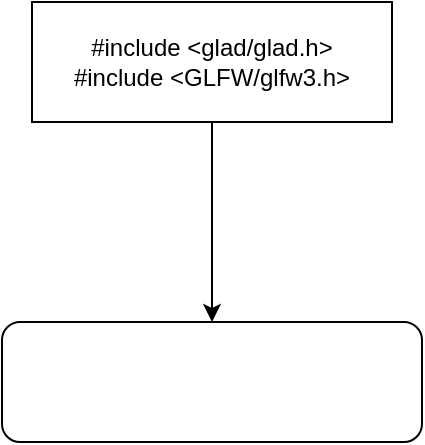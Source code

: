 <mxfile version="12.2.4" pages="1"><diagram id="O8aVs-ou24F4_ovrZ1gt" name="Page-1"><mxGraphModel dx="255" dy="522" grid="1" gridSize="10" guides="1" tooltips="1" connect="1" arrows="1" fold="1" page="1" pageScale="1" pageWidth="827" pageHeight="1169" math="0" shadow="0"><root><mxCell id="0"/><mxCell id="1" parent="0"/><mxCell id="6" style="edgeStyle=orthogonalEdgeStyle;rounded=0;orthogonalLoop=1;jettySize=auto;html=1;" parent="1" source="2" target="3" edge="1"><mxGeometry relative="1" as="geometry"/></mxCell><mxCell id="2" value="#include &amp;lt;glad/glad.h&amp;gt;&lt;br&gt;#include &amp;lt;GLFW/glfw3.h&amp;gt;" style="rounded=0;whiteSpace=wrap;html=1;" parent="1" vertex="1"><mxGeometry x="150" y="80" width="180" height="60" as="geometry"/></mxCell><mxCell id="3" value="" style="rounded=1;whiteSpace=wrap;html=1;" parent="1" vertex="1"><mxGeometry x="135" y="240" width="210" height="60" as="geometry"/></mxCell></root></mxGraphModel></diagram></mxfile>